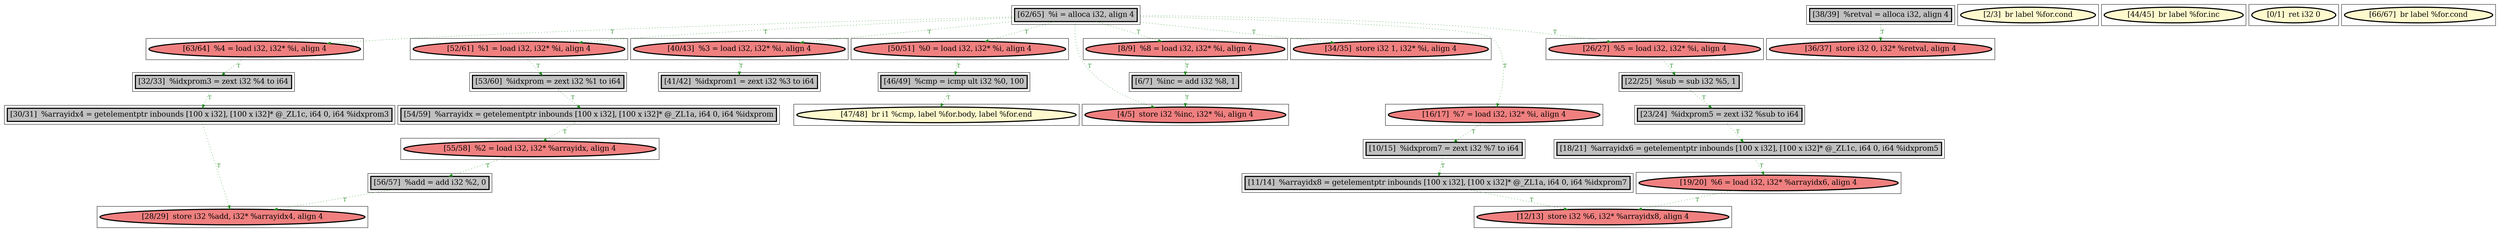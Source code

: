 
digraph G {



node156->node160 [style=dotted,color=forestgreen,label="T",fontcolor=forestgreen ]
node141->node153 [style=dotted,color=forestgreen,label="T",fontcolor=forestgreen ]
node149->node148 [style=dotted,color=forestgreen,label="T",fontcolor=forestgreen ]
node152->node158 [style=dotted,color=forestgreen,label="T",fontcolor=forestgreen ]
node158->node156 [style=dotted,color=forestgreen,label="T",fontcolor=forestgreen ]
node157->node161 [style=dotted,color=forestgreen,label="T",fontcolor=forestgreen ]
node157->node166 [style=dotted,color=forestgreen,label="T",fontcolor=forestgreen ]
node157->node152 [style=dotted,color=forestgreen,label="T",fontcolor=forestgreen ]
node157->node138 [style=dotted,color=forestgreen,label="T",fontcolor=forestgreen ]
node166->node167 [style=dotted,color=forestgreen,label="T",fontcolor=forestgreen ]
node139->node138 [style=dotted,color=forestgreen,label="T",fontcolor=forestgreen ]
node151->node143 [style=dotted,color=forestgreen,label="T",fontcolor=forestgreen ]
node154->node149 [style=dotted,color=forestgreen,label="T",fontcolor=forestgreen ]
node164->node147 [style=dotted,color=forestgreen,label="T",fontcolor=forestgreen ]
node157->node150 [style=dotted,color=forestgreen,label="T",fontcolor=forestgreen ]
node140->node139 [style=dotted,color=forestgreen,label="T",fontcolor=forestgreen ]
node157->node140 [style=dotted,color=forestgreen,label="T",fontcolor=forestgreen ]
node160->node164 [style=dotted,color=forestgreen,label="T",fontcolor=forestgreen ]
node144->node151 [style=dotted,color=forestgreen,label="T",fontcolor=forestgreen ]
node153->node145 [style=dotted,color=forestgreen,label="T",fontcolor=forestgreen ]
node167->node165 [style=dotted,color=forestgreen,label="T",fontcolor=forestgreen ]
node161->node159 [style=dotted,color=forestgreen,label="T",fontcolor=forestgreen ]
node163->node145 [style=dotted,color=forestgreen,label="T",fontcolor=forestgreen ]
node148->node147 [style=dotted,color=forestgreen,label="T",fontcolor=forestgreen ]
node143->node163 [style=dotted,color=forestgreen,label="T",fontcolor=forestgreen ]
node146->node144 [style=dotted,color=forestgreen,label="T",fontcolor=forestgreen ]
node157->node154 [style=dotted,color=forestgreen,label="T",fontcolor=forestgreen ]
node157->node142 [style=dotted,color=forestgreen,label="T",fontcolor=forestgreen ]
node162->node169 [style=dotted,color=forestgreen,label="T",fontcolor=forestgreen ]
node157->node146 [style=dotted,color=forestgreen,label="T",fontcolor=forestgreen ]
node142->node141 [style=dotted,color=forestgreen,label="T",fontcolor=forestgreen ]


subgraph cluster33 {


node169 [penwidth=3.0,fontsize=20,fillcolor=lightcoral,label="[36/37]  store i32 0, i32* %retval, align 4",shape=ellipse,style=filled ]



}

subgraph cluster27 {


node163 [penwidth=3.0,fontsize=20,fillcolor=lightcoral,label="[19/20]  %6 = load i32, i32* %arrayidx6, align 4",shape=ellipse,style=filled ]



}

subgraph cluster28 {


node164 [penwidth=3.0,fontsize=20,fillcolor=grey,label="[56/57]  %add = add i32 %2, 0",shape=rectangle,style=filled ]



}

subgraph cluster26 {


node162 [penwidth=3.0,fontsize=20,fillcolor=grey,label="[38/39]  %retval = alloca i32, align 4",shape=rectangle,style=filled ]



}

subgraph cluster29 {


node165 [penwidth=3.0,fontsize=20,fillcolor=lemonchiffon,label="[47/48]  br i1 %cmp, label %for.body, label %for.end",shape=ellipse,style=filled ]



}

subgraph cluster25 {


node161 [penwidth=3.0,fontsize=20,fillcolor=lightcoral,label="[40/43]  %3 = load i32, i32* %i, align 4",shape=ellipse,style=filled ]



}

subgraph cluster24 {


node160 [penwidth=3.0,fontsize=20,fillcolor=lightcoral,label="[55/58]  %2 = load i32, i32* %arrayidx, align 4",shape=ellipse,style=filled ]



}

subgraph cluster22 {


node158 [penwidth=3.0,fontsize=20,fillcolor=grey,label="[53/60]  %idxprom = zext i32 %1 to i64",shape=rectangle,style=filled ]



}

subgraph cluster20 {


node156 [penwidth=3.0,fontsize=20,fillcolor=grey,label="[54/59]  %arrayidx = getelementptr inbounds [100 x i32], [100 x i32]* @_ZL1a, i64 0, i64 %idxprom",shape=rectangle,style=filled ]



}

subgraph cluster18 {


node154 [penwidth=3.0,fontsize=20,fillcolor=lightcoral,label="[63/64]  %4 = load i32, i32* %i, align 4",shape=ellipse,style=filled ]



}

subgraph cluster16 {


node152 [penwidth=3.0,fontsize=20,fillcolor=lightcoral,label="[52/61]  %1 = load i32, i32* %i, align 4",shape=ellipse,style=filled ]



}

subgraph cluster17 {


node153 [penwidth=3.0,fontsize=20,fillcolor=grey,label="[11/14]  %arrayidx8 = getelementptr inbounds [100 x i32], [100 x i32]* @_ZL1a, i64 0, i64 %idxprom7",shape=rectangle,style=filled ]



}

subgraph cluster4 {


node140 [penwidth=3.0,fontsize=20,fillcolor=lightcoral,label="[8/9]  %8 = load i32, i32* %i, align 4",shape=ellipse,style=filled ]



}

subgraph cluster3 {


node139 [penwidth=3.0,fontsize=20,fillcolor=grey,label="[6/7]  %inc = add i32 %8, 1",shape=rectangle,style=filled ]



}

subgraph cluster2 {


node138 [penwidth=3.0,fontsize=20,fillcolor=lightcoral,label="[4/5]  store i32 %inc, i32* %i, align 4",shape=ellipse,style=filled ]



}

subgraph cluster1 {


node137 [penwidth=3.0,fontsize=20,fillcolor=lemonchiffon,label="[2/3]  br label %for.cond",shape=ellipse,style=filled ]



}

subgraph cluster12 {


node148 [penwidth=3.0,fontsize=20,fillcolor=grey,label="[30/31]  %arrayidx4 = getelementptr inbounds [100 x i32], [100 x i32]* @_ZL1c, i64 0, i64 %idxprom3",shape=rectangle,style=filled ]



}

subgraph cluster32 {


node168 [penwidth=3.0,fontsize=20,fillcolor=lemonchiffon,label="[44/45]  br label %for.inc",shape=ellipse,style=filled ]



}

subgraph cluster5 {


node141 [penwidth=3.0,fontsize=20,fillcolor=grey,label="[10/15]  %idxprom7 = zext i32 %7 to i64",shape=rectangle,style=filled ]



}

subgraph cluster0 {


node136 [penwidth=3.0,fontsize=20,fillcolor=lemonchiffon,label="[0/1]  ret i32 0",shape=ellipse,style=filled ]



}

subgraph cluster31 {


node167 [penwidth=3.0,fontsize=20,fillcolor=grey,label="[46/49]  %cmp = icmp ult i32 %0, 100",shape=rectangle,style=filled ]



}

subgraph cluster30 {


node166 [penwidth=3.0,fontsize=20,fillcolor=lightcoral,label="[50/51]  %0 = load i32, i32* %i, align 4",shape=ellipse,style=filled ]



}

subgraph cluster6 {


node142 [penwidth=3.0,fontsize=20,fillcolor=lightcoral,label="[16/17]  %7 = load i32, i32* %i, align 4",shape=ellipse,style=filled ]



}

subgraph cluster14 {


node150 [penwidth=3.0,fontsize=20,fillcolor=lightcoral,label="[34/35]  store i32 1, i32* %i, align 4",shape=ellipse,style=filled ]



}

subgraph cluster7 {


node143 [penwidth=3.0,fontsize=20,fillcolor=grey,label="[18/21]  %arrayidx6 = getelementptr inbounds [100 x i32], [100 x i32]* @_ZL1c, i64 0, i64 %idxprom5",shape=rectangle,style=filled ]



}

subgraph cluster23 {


node159 [penwidth=3.0,fontsize=20,fillcolor=grey,label="[41/42]  %idxprom1 = zext i32 %3 to i64",shape=rectangle,style=filled ]



}

subgraph cluster8 {


node144 [penwidth=3.0,fontsize=20,fillcolor=grey,label="[22/25]  %sub = sub i32 %5, 1",shape=rectangle,style=filled ]



}

subgraph cluster21 {


node157 [penwidth=3.0,fontsize=20,fillcolor=grey,label="[62/65]  %i = alloca i32, align 4",shape=rectangle,style=filled ]



}

subgraph cluster9 {


node145 [penwidth=3.0,fontsize=20,fillcolor=lightcoral,label="[12/13]  store i32 %6, i32* %arrayidx8, align 4",shape=ellipse,style=filled ]



}

subgraph cluster19 {


node155 [penwidth=3.0,fontsize=20,fillcolor=lemonchiffon,label="[66/67]  br label %for.cond",shape=ellipse,style=filled ]



}

subgraph cluster10 {


node146 [penwidth=3.0,fontsize=20,fillcolor=lightcoral,label="[26/27]  %5 = load i32, i32* %i, align 4",shape=ellipse,style=filled ]



}

subgraph cluster11 {


node147 [penwidth=3.0,fontsize=20,fillcolor=lightcoral,label="[28/29]  store i32 %add, i32* %arrayidx4, align 4",shape=ellipse,style=filled ]



}

subgraph cluster13 {


node149 [penwidth=3.0,fontsize=20,fillcolor=grey,label="[32/33]  %idxprom3 = zext i32 %4 to i64",shape=rectangle,style=filled ]



}

subgraph cluster15 {


node151 [penwidth=3.0,fontsize=20,fillcolor=grey,label="[23/24]  %idxprom5 = zext i32 %sub to i64",shape=rectangle,style=filled ]



}

}
